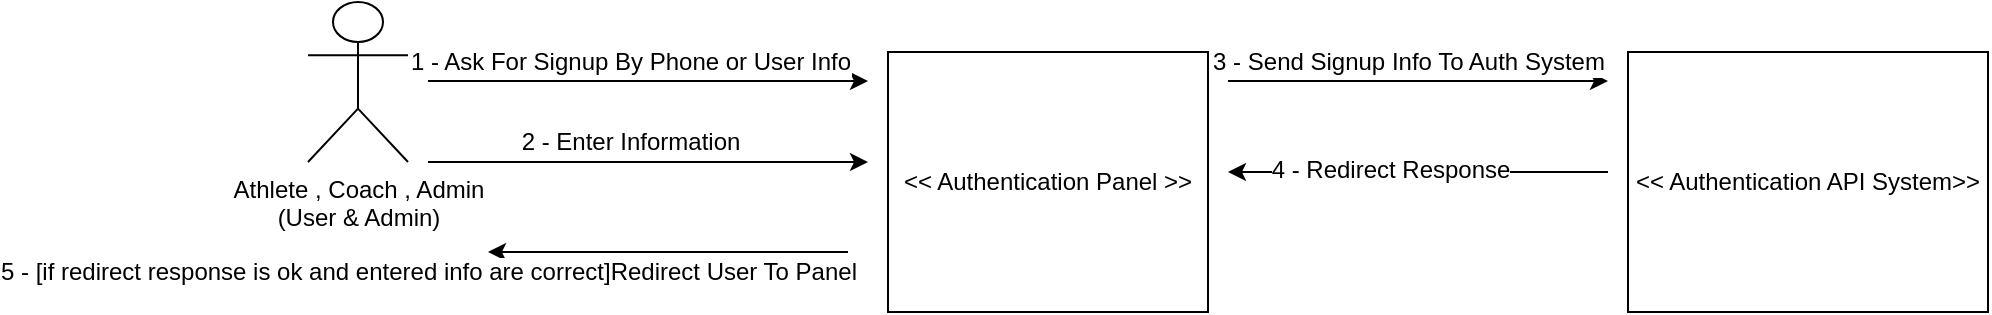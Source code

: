 <mxfile version="12.4.3" type="github" pages="1"><diagram id="-vAJkz2PhvaXJ0RPv7tt" name="Page-1"><mxGraphModel dx="1888" dy="548" grid="1" gridSize="10" guides="1" tooltips="1" connect="1" arrows="1" fold="1" page="1" pageScale="1" pageWidth="850" pageHeight="1100" math="0" shadow="0"><root><mxCell id="0"/><mxCell id="1" parent="0"/><mxCell id="Oph74kXsA56riMwBEzbW-1" value="" style="edgeStyle=orthogonalEdgeStyle;rounded=0;orthogonalLoop=1;jettySize=auto;html=1;" edge="1" parent="1"><mxGeometry relative="1" as="geometry"><mxPoint x="530" y="234.5" as="sourcePoint"/><mxPoint x="720" y="234.5" as="targetPoint"/></mxGeometry></mxCell><mxCell id="Oph74kXsA56riMwBEzbW-2" value="3 - Send Signup Info To Auth System" style="text;html=1;align=center;verticalAlign=middle;resizable=0;points=[];;labelBackgroundColor=#ffffff;" vertex="1" connectable="0" parent="Oph74kXsA56riMwBEzbW-1"><mxGeometry x="-0.152" y="-1" relative="1" as="geometry"><mxPoint x="9" y="-11" as="offset"/></mxGeometry></mxCell><mxCell id="Oph74kXsA56riMwBEzbW-3" value="&lt;span style=&quot;white-space: normal&quot;&gt;&amp;lt;&amp;lt; Authentication Panel &amp;gt;&amp;gt;&lt;/span&gt;" style="rounded=0;whiteSpace=wrap;html=1;" vertex="1" parent="1"><mxGeometry x="360" y="220" width="160" height="130" as="geometry"/></mxCell><mxCell id="Oph74kXsA56riMwBEzbW-4" value="&amp;lt;&amp;lt; Authentication API System&amp;gt;&amp;gt;" style="rounded=0;whiteSpace=wrap;html=1;" vertex="1" parent="1"><mxGeometry x="730" y="220" width="180" height="130" as="geometry"/></mxCell><mxCell id="Oph74kXsA56riMwBEzbW-5" style="edgeStyle=orthogonalEdgeStyle;rounded=0;orthogonalLoop=1;jettySize=auto;html=1;" edge="1" parent="1"><mxGeometry relative="1" as="geometry"><mxPoint x="130" y="234.5" as="sourcePoint"/><mxPoint x="350" y="234.5" as="targetPoint"/></mxGeometry></mxCell><mxCell id="Oph74kXsA56riMwBEzbW-6" value="1 - Ask For Signup By Phone or User Info" style="text;html=1;align=center;verticalAlign=middle;resizable=0;points=[];;labelBackgroundColor=#ffffff;" vertex="1" connectable="0" parent="Oph74kXsA56riMwBEzbW-5"><mxGeometry x="-0.16" relative="1" as="geometry"><mxPoint x="8" y="-10" as="offset"/></mxGeometry></mxCell><mxCell id="Oph74kXsA56riMwBEzbW-7" value="Athlete , Coach , Admin&lt;br&gt;(User &amp;amp; Admin)" style="shape=umlActor;verticalLabelPosition=bottom;labelBackgroundColor=#ffffff;verticalAlign=top;html=1;outlineConnect=0;" vertex="1" parent="1"><mxGeometry x="70" y="195" width="50" height="80" as="geometry"/></mxCell><mxCell id="Oph74kXsA56riMwBEzbW-8" value="" style="endArrow=classic;html=1;" edge="1" parent="1"><mxGeometry width="50" height="50" relative="1" as="geometry"><mxPoint x="720" y="280" as="sourcePoint"/><mxPoint x="530" y="280" as="targetPoint"/></mxGeometry></mxCell><mxCell id="Oph74kXsA56riMwBEzbW-9" value="4 - Redirect Response" style="text;html=1;align=center;verticalAlign=middle;resizable=0;points=[];;labelBackgroundColor=#ffffff;" vertex="1" connectable="0" parent="Oph74kXsA56riMwBEzbW-8"><mxGeometry x="0.147" y="-1" relative="1" as="geometry"><mxPoint as="offset"/></mxGeometry></mxCell><mxCell id="Oph74kXsA56riMwBEzbW-10" value="" style="endArrow=classic;html=1;" edge="1" parent="1"><mxGeometry width="50" height="50" relative="1" as="geometry"><mxPoint x="340" y="320" as="sourcePoint"/><mxPoint x="160" y="320" as="targetPoint"/></mxGeometry></mxCell><mxCell id="Oph74kXsA56riMwBEzbW-11" value="5 - [if redirect response is ok and entered info are correct]Redirect User To Panel" style="text;html=1;align=center;verticalAlign=middle;resizable=0;points=[];;labelBackgroundColor=#ffffff;" vertex="1" connectable="0" parent="Oph74kXsA56riMwBEzbW-10"><mxGeometry x="-0.133" y="-3" relative="1" as="geometry"><mxPoint x="-132" y="13" as="offset"/></mxGeometry></mxCell><mxCell id="Oph74kXsA56riMwBEzbW-12" style="edgeStyle=orthogonalEdgeStyle;rounded=0;orthogonalLoop=1;jettySize=auto;html=1;" edge="1" parent="1"><mxGeometry relative="1" as="geometry"><mxPoint x="130" y="275" as="sourcePoint"/><mxPoint x="350" y="275" as="targetPoint"/></mxGeometry></mxCell><mxCell id="Oph74kXsA56riMwBEzbW-13" value="2 - Enter Information" style="text;html=1;align=center;verticalAlign=middle;resizable=0;points=[];;labelBackgroundColor=#ffffff;" vertex="1" connectable="0" parent="Oph74kXsA56riMwBEzbW-12"><mxGeometry x="-0.16" relative="1" as="geometry"><mxPoint x="8" y="-10" as="offset"/></mxGeometry></mxCell></root></mxGraphModel></diagram></mxfile>